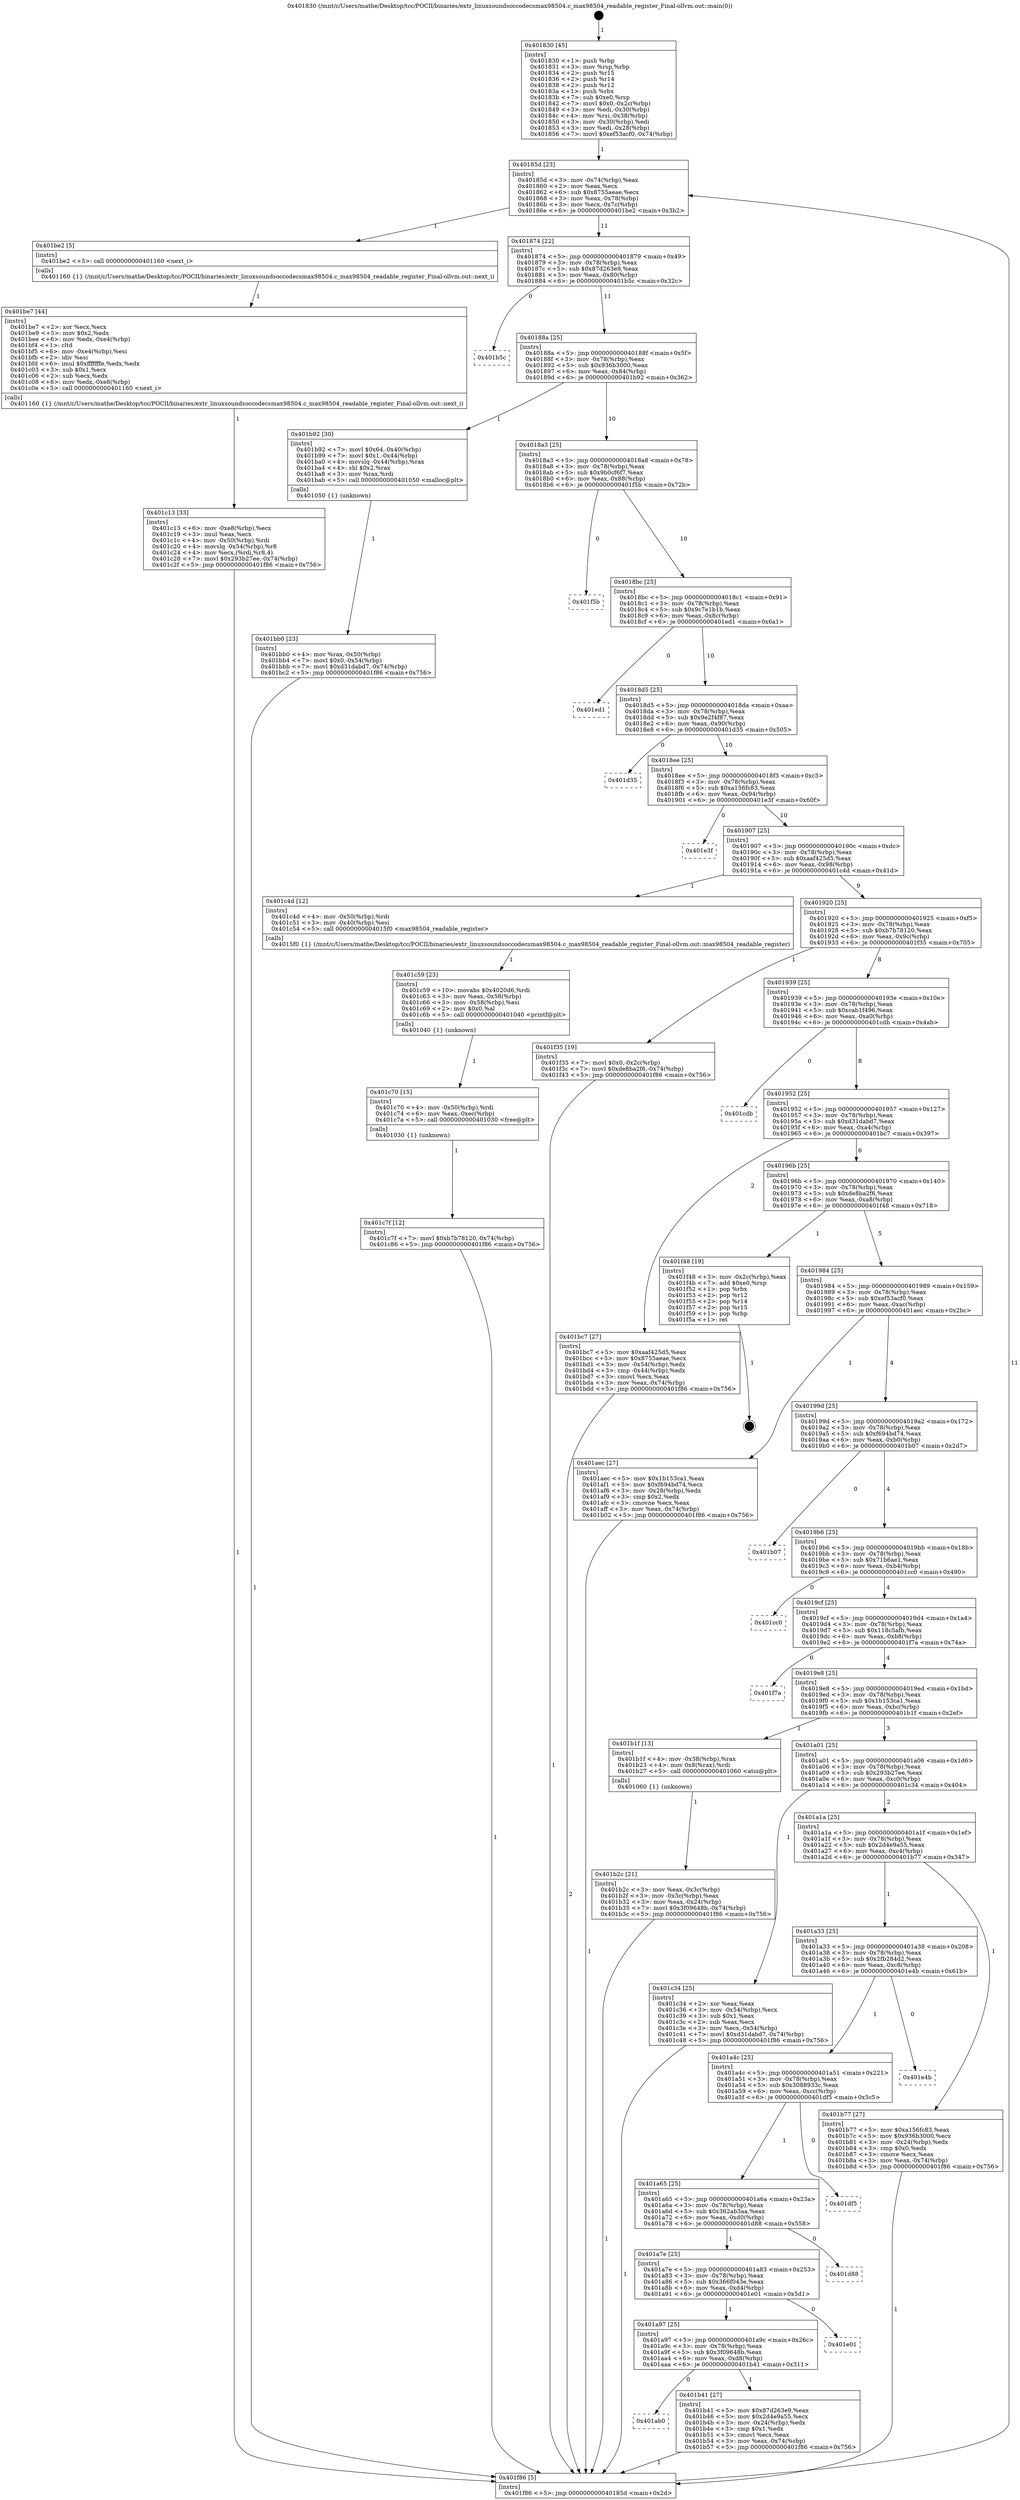 digraph "0x401830" {
  label = "0x401830 (/mnt/c/Users/mathe/Desktop/tcc/POCII/binaries/extr_linuxsoundsoccodecsmax98504.c_max98504_readable_register_Final-ollvm.out::main(0))"
  labelloc = "t"
  node[shape=record]

  Entry [label="",width=0.3,height=0.3,shape=circle,fillcolor=black,style=filled]
  "0x40185d" [label="{
     0x40185d [23]\l
     | [instrs]\l
     &nbsp;&nbsp;0x40185d \<+3\>: mov -0x74(%rbp),%eax\l
     &nbsp;&nbsp;0x401860 \<+2\>: mov %eax,%ecx\l
     &nbsp;&nbsp;0x401862 \<+6\>: sub $0x8755aeae,%ecx\l
     &nbsp;&nbsp;0x401868 \<+3\>: mov %eax,-0x78(%rbp)\l
     &nbsp;&nbsp;0x40186b \<+3\>: mov %ecx,-0x7c(%rbp)\l
     &nbsp;&nbsp;0x40186e \<+6\>: je 0000000000401be2 \<main+0x3b2\>\l
  }"]
  "0x401be2" [label="{
     0x401be2 [5]\l
     | [instrs]\l
     &nbsp;&nbsp;0x401be2 \<+5\>: call 0000000000401160 \<next_i\>\l
     | [calls]\l
     &nbsp;&nbsp;0x401160 \{1\} (/mnt/c/Users/mathe/Desktop/tcc/POCII/binaries/extr_linuxsoundsoccodecsmax98504.c_max98504_readable_register_Final-ollvm.out::next_i)\l
  }"]
  "0x401874" [label="{
     0x401874 [22]\l
     | [instrs]\l
     &nbsp;&nbsp;0x401874 \<+5\>: jmp 0000000000401879 \<main+0x49\>\l
     &nbsp;&nbsp;0x401879 \<+3\>: mov -0x78(%rbp),%eax\l
     &nbsp;&nbsp;0x40187c \<+5\>: sub $0x87d263e9,%eax\l
     &nbsp;&nbsp;0x401881 \<+3\>: mov %eax,-0x80(%rbp)\l
     &nbsp;&nbsp;0x401884 \<+6\>: je 0000000000401b5c \<main+0x32c\>\l
  }"]
  Exit [label="",width=0.3,height=0.3,shape=circle,fillcolor=black,style=filled,peripheries=2]
  "0x401b5c" [label="{
     0x401b5c\l
  }", style=dashed]
  "0x40188a" [label="{
     0x40188a [25]\l
     | [instrs]\l
     &nbsp;&nbsp;0x40188a \<+5\>: jmp 000000000040188f \<main+0x5f\>\l
     &nbsp;&nbsp;0x40188f \<+3\>: mov -0x78(%rbp),%eax\l
     &nbsp;&nbsp;0x401892 \<+5\>: sub $0x936b3000,%eax\l
     &nbsp;&nbsp;0x401897 \<+6\>: mov %eax,-0x84(%rbp)\l
     &nbsp;&nbsp;0x40189d \<+6\>: je 0000000000401b92 \<main+0x362\>\l
  }"]
  "0x401c7f" [label="{
     0x401c7f [12]\l
     | [instrs]\l
     &nbsp;&nbsp;0x401c7f \<+7\>: movl $0xb7b78120,-0x74(%rbp)\l
     &nbsp;&nbsp;0x401c86 \<+5\>: jmp 0000000000401f86 \<main+0x756\>\l
  }"]
  "0x401b92" [label="{
     0x401b92 [30]\l
     | [instrs]\l
     &nbsp;&nbsp;0x401b92 \<+7\>: movl $0x64,-0x40(%rbp)\l
     &nbsp;&nbsp;0x401b99 \<+7\>: movl $0x1,-0x44(%rbp)\l
     &nbsp;&nbsp;0x401ba0 \<+4\>: movslq -0x44(%rbp),%rax\l
     &nbsp;&nbsp;0x401ba4 \<+4\>: shl $0x2,%rax\l
     &nbsp;&nbsp;0x401ba8 \<+3\>: mov %rax,%rdi\l
     &nbsp;&nbsp;0x401bab \<+5\>: call 0000000000401050 \<malloc@plt\>\l
     | [calls]\l
     &nbsp;&nbsp;0x401050 \{1\} (unknown)\l
  }"]
  "0x4018a3" [label="{
     0x4018a3 [25]\l
     | [instrs]\l
     &nbsp;&nbsp;0x4018a3 \<+5\>: jmp 00000000004018a8 \<main+0x78\>\l
     &nbsp;&nbsp;0x4018a8 \<+3\>: mov -0x78(%rbp),%eax\l
     &nbsp;&nbsp;0x4018ab \<+5\>: sub $0x9b0cf6f7,%eax\l
     &nbsp;&nbsp;0x4018b0 \<+6\>: mov %eax,-0x88(%rbp)\l
     &nbsp;&nbsp;0x4018b6 \<+6\>: je 0000000000401f5b \<main+0x72b\>\l
  }"]
  "0x401c70" [label="{
     0x401c70 [15]\l
     | [instrs]\l
     &nbsp;&nbsp;0x401c70 \<+4\>: mov -0x50(%rbp),%rdi\l
     &nbsp;&nbsp;0x401c74 \<+6\>: mov %eax,-0xec(%rbp)\l
     &nbsp;&nbsp;0x401c7a \<+5\>: call 0000000000401030 \<free@plt\>\l
     | [calls]\l
     &nbsp;&nbsp;0x401030 \{1\} (unknown)\l
  }"]
  "0x401f5b" [label="{
     0x401f5b\l
  }", style=dashed]
  "0x4018bc" [label="{
     0x4018bc [25]\l
     | [instrs]\l
     &nbsp;&nbsp;0x4018bc \<+5\>: jmp 00000000004018c1 \<main+0x91\>\l
     &nbsp;&nbsp;0x4018c1 \<+3\>: mov -0x78(%rbp),%eax\l
     &nbsp;&nbsp;0x4018c4 \<+5\>: sub $0x9c7e1b1b,%eax\l
     &nbsp;&nbsp;0x4018c9 \<+6\>: mov %eax,-0x8c(%rbp)\l
     &nbsp;&nbsp;0x4018cf \<+6\>: je 0000000000401ed1 \<main+0x6a1\>\l
  }"]
  "0x401c59" [label="{
     0x401c59 [23]\l
     | [instrs]\l
     &nbsp;&nbsp;0x401c59 \<+10\>: movabs $0x4020d6,%rdi\l
     &nbsp;&nbsp;0x401c63 \<+3\>: mov %eax,-0x58(%rbp)\l
     &nbsp;&nbsp;0x401c66 \<+3\>: mov -0x58(%rbp),%esi\l
     &nbsp;&nbsp;0x401c69 \<+2\>: mov $0x0,%al\l
     &nbsp;&nbsp;0x401c6b \<+5\>: call 0000000000401040 \<printf@plt\>\l
     | [calls]\l
     &nbsp;&nbsp;0x401040 \{1\} (unknown)\l
  }"]
  "0x401ed1" [label="{
     0x401ed1\l
  }", style=dashed]
  "0x4018d5" [label="{
     0x4018d5 [25]\l
     | [instrs]\l
     &nbsp;&nbsp;0x4018d5 \<+5\>: jmp 00000000004018da \<main+0xaa\>\l
     &nbsp;&nbsp;0x4018da \<+3\>: mov -0x78(%rbp),%eax\l
     &nbsp;&nbsp;0x4018dd \<+5\>: sub $0x9e2f4f87,%eax\l
     &nbsp;&nbsp;0x4018e2 \<+6\>: mov %eax,-0x90(%rbp)\l
     &nbsp;&nbsp;0x4018e8 \<+6\>: je 0000000000401d35 \<main+0x505\>\l
  }"]
  "0x401c13" [label="{
     0x401c13 [33]\l
     | [instrs]\l
     &nbsp;&nbsp;0x401c13 \<+6\>: mov -0xe8(%rbp),%ecx\l
     &nbsp;&nbsp;0x401c19 \<+3\>: imul %eax,%ecx\l
     &nbsp;&nbsp;0x401c1c \<+4\>: mov -0x50(%rbp),%rdi\l
     &nbsp;&nbsp;0x401c20 \<+4\>: movslq -0x54(%rbp),%r8\l
     &nbsp;&nbsp;0x401c24 \<+4\>: mov %ecx,(%rdi,%r8,4)\l
     &nbsp;&nbsp;0x401c28 \<+7\>: movl $0x293b27ee,-0x74(%rbp)\l
     &nbsp;&nbsp;0x401c2f \<+5\>: jmp 0000000000401f86 \<main+0x756\>\l
  }"]
  "0x401d35" [label="{
     0x401d35\l
  }", style=dashed]
  "0x4018ee" [label="{
     0x4018ee [25]\l
     | [instrs]\l
     &nbsp;&nbsp;0x4018ee \<+5\>: jmp 00000000004018f3 \<main+0xc3\>\l
     &nbsp;&nbsp;0x4018f3 \<+3\>: mov -0x78(%rbp),%eax\l
     &nbsp;&nbsp;0x4018f6 \<+5\>: sub $0xa156fc83,%eax\l
     &nbsp;&nbsp;0x4018fb \<+6\>: mov %eax,-0x94(%rbp)\l
     &nbsp;&nbsp;0x401901 \<+6\>: je 0000000000401e3f \<main+0x60f\>\l
  }"]
  "0x401be7" [label="{
     0x401be7 [44]\l
     | [instrs]\l
     &nbsp;&nbsp;0x401be7 \<+2\>: xor %ecx,%ecx\l
     &nbsp;&nbsp;0x401be9 \<+5\>: mov $0x2,%edx\l
     &nbsp;&nbsp;0x401bee \<+6\>: mov %edx,-0xe4(%rbp)\l
     &nbsp;&nbsp;0x401bf4 \<+1\>: cltd\l
     &nbsp;&nbsp;0x401bf5 \<+6\>: mov -0xe4(%rbp),%esi\l
     &nbsp;&nbsp;0x401bfb \<+2\>: idiv %esi\l
     &nbsp;&nbsp;0x401bfd \<+6\>: imul $0xfffffffe,%edx,%edx\l
     &nbsp;&nbsp;0x401c03 \<+3\>: sub $0x1,%ecx\l
     &nbsp;&nbsp;0x401c06 \<+2\>: sub %ecx,%edx\l
     &nbsp;&nbsp;0x401c08 \<+6\>: mov %edx,-0xe8(%rbp)\l
     &nbsp;&nbsp;0x401c0e \<+5\>: call 0000000000401160 \<next_i\>\l
     | [calls]\l
     &nbsp;&nbsp;0x401160 \{1\} (/mnt/c/Users/mathe/Desktop/tcc/POCII/binaries/extr_linuxsoundsoccodecsmax98504.c_max98504_readable_register_Final-ollvm.out::next_i)\l
  }"]
  "0x401e3f" [label="{
     0x401e3f\l
  }", style=dashed]
  "0x401907" [label="{
     0x401907 [25]\l
     | [instrs]\l
     &nbsp;&nbsp;0x401907 \<+5\>: jmp 000000000040190c \<main+0xdc\>\l
     &nbsp;&nbsp;0x40190c \<+3\>: mov -0x78(%rbp),%eax\l
     &nbsp;&nbsp;0x40190f \<+5\>: sub $0xaaf425d5,%eax\l
     &nbsp;&nbsp;0x401914 \<+6\>: mov %eax,-0x98(%rbp)\l
     &nbsp;&nbsp;0x40191a \<+6\>: je 0000000000401c4d \<main+0x41d\>\l
  }"]
  "0x401bb0" [label="{
     0x401bb0 [23]\l
     | [instrs]\l
     &nbsp;&nbsp;0x401bb0 \<+4\>: mov %rax,-0x50(%rbp)\l
     &nbsp;&nbsp;0x401bb4 \<+7\>: movl $0x0,-0x54(%rbp)\l
     &nbsp;&nbsp;0x401bbb \<+7\>: movl $0xd31dabd7,-0x74(%rbp)\l
     &nbsp;&nbsp;0x401bc2 \<+5\>: jmp 0000000000401f86 \<main+0x756\>\l
  }"]
  "0x401c4d" [label="{
     0x401c4d [12]\l
     | [instrs]\l
     &nbsp;&nbsp;0x401c4d \<+4\>: mov -0x50(%rbp),%rdi\l
     &nbsp;&nbsp;0x401c51 \<+3\>: mov -0x40(%rbp),%esi\l
     &nbsp;&nbsp;0x401c54 \<+5\>: call 00000000004015f0 \<max98504_readable_register\>\l
     | [calls]\l
     &nbsp;&nbsp;0x4015f0 \{1\} (/mnt/c/Users/mathe/Desktop/tcc/POCII/binaries/extr_linuxsoundsoccodecsmax98504.c_max98504_readable_register_Final-ollvm.out::max98504_readable_register)\l
  }"]
  "0x401920" [label="{
     0x401920 [25]\l
     | [instrs]\l
     &nbsp;&nbsp;0x401920 \<+5\>: jmp 0000000000401925 \<main+0xf5\>\l
     &nbsp;&nbsp;0x401925 \<+3\>: mov -0x78(%rbp),%eax\l
     &nbsp;&nbsp;0x401928 \<+5\>: sub $0xb7b78120,%eax\l
     &nbsp;&nbsp;0x40192d \<+6\>: mov %eax,-0x9c(%rbp)\l
     &nbsp;&nbsp;0x401933 \<+6\>: je 0000000000401f35 \<main+0x705\>\l
  }"]
  "0x401ab0" [label="{
     0x401ab0\l
  }", style=dashed]
  "0x401f35" [label="{
     0x401f35 [19]\l
     | [instrs]\l
     &nbsp;&nbsp;0x401f35 \<+7\>: movl $0x0,-0x2c(%rbp)\l
     &nbsp;&nbsp;0x401f3c \<+7\>: movl $0xde8ba2f6,-0x74(%rbp)\l
     &nbsp;&nbsp;0x401f43 \<+5\>: jmp 0000000000401f86 \<main+0x756\>\l
  }"]
  "0x401939" [label="{
     0x401939 [25]\l
     | [instrs]\l
     &nbsp;&nbsp;0x401939 \<+5\>: jmp 000000000040193e \<main+0x10e\>\l
     &nbsp;&nbsp;0x40193e \<+3\>: mov -0x78(%rbp),%eax\l
     &nbsp;&nbsp;0x401941 \<+5\>: sub $0xcab1f496,%eax\l
     &nbsp;&nbsp;0x401946 \<+6\>: mov %eax,-0xa0(%rbp)\l
     &nbsp;&nbsp;0x40194c \<+6\>: je 0000000000401cdb \<main+0x4ab\>\l
  }"]
  "0x401b41" [label="{
     0x401b41 [27]\l
     | [instrs]\l
     &nbsp;&nbsp;0x401b41 \<+5\>: mov $0x87d263e9,%eax\l
     &nbsp;&nbsp;0x401b46 \<+5\>: mov $0x2d4e9a55,%ecx\l
     &nbsp;&nbsp;0x401b4b \<+3\>: mov -0x24(%rbp),%edx\l
     &nbsp;&nbsp;0x401b4e \<+3\>: cmp $0x1,%edx\l
     &nbsp;&nbsp;0x401b51 \<+3\>: cmovl %ecx,%eax\l
     &nbsp;&nbsp;0x401b54 \<+3\>: mov %eax,-0x74(%rbp)\l
     &nbsp;&nbsp;0x401b57 \<+5\>: jmp 0000000000401f86 \<main+0x756\>\l
  }"]
  "0x401cdb" [label="{
     0x401cdb\l
  }", style=dashed]
  "0x401952" [label="{
     0x401952 [25]\l
     | [instrs]\l
     &nbsp;&nbsp;0x401952 \<+5\>: jmp 0000000000401957 \<main+0x127\>\l
     &nbsp;&nbsp;0x401957 \<+3\>: mov -0x78(%rbp),%eax\l
     &nbsp;&nbsp;0x40195a \<+5\>: sub $0xd31dabd7,%eax\l
     &nbsp;&nbsp;0x40195f \<+6\>: mov %eax,-0xa4(%rbp)\l
     &nbsp;&nbsp;0x401965 \<+6\>: je 0000000000401bc7 \<main+0x397\>\l
  }"]
  "0x401a97" [label="{
     0x401a97 [25]\l
     | [instrs]\l
     &nbsp;&nbsp;0x401a97 \<+5\>: jmp 0000000000401a9c \<main+0x26c\>\l
     &nbsp;&nbsp;0x401a9c \<+3\>: mov -0x78(%rbp),%eax\l
     &nbsp;&nbsp;0x401a9f \<+5\>: sub $0x3f09648b,%eax\l
     &nbsp;&nbsp;0x401aa4 \<+6\>: mov %eax,-0xd8(%rbp)\l
     &nbsp;&nbsp;0x401aaa \<+6\>: je 0000000000401b41 \<main+0x311\>\l
  }"]
  "0x401bc7" [label="{
     0x401bc7 [27]\l
     | [instrs]\l
     &nbsp;&nbsp;0x401bc7 \<+5\>: mov $0xaaf425d5,%eax\l
     &nbsp;&nbsp;0x401bcc \<+5\>: mov $0x8755aeae,%ecx\l
     &nbsp;&nbsp;0x401bd1 \<+3\>: mov -0x54(%rbp),%edx\l
     &nbsp;&nbsp;0x401bd4 \<+3\>: cmp -0x44(%rbp),%edx\l
     &nbsp;&nbsp;0x401bd7 \<+3\>: cmovl %ecx,%eax\l
     &nbsp;&nbsp;0x401bda \<+3\>: mov %eax,-0x74(%rbp)\l
     &nbsp;&nbsp;0x401bdd \<+5\>: jmp 0000000000401f86 \<main+0x756\>\l
  }"]
  "0x40196b" [label="{
     0x40196b [25]\l
     | [instrs]\l
     &nbsp;&nbsp;0x40196b \<+5\>: jmp 0000000000401970 \<main+0x140\>\l
     &nbsp;&nbsp;0x401970 \<+3\>: mov -0x78(%rbp),%eax\l
     &nbsp;&nbsp;0x401973 \<+5\>: sub $0xde8ba2f6,%eax\l
     &nbsp;&nbsp;0x401978 \<+6\>: mov %eax,-0xa8(%rbp)\l
     &nbsp;&nbsp;0x40197e \<+6\>: je 0000000000401f48 \<main+0x718\>\l
  }"]
  "0x401e01" [label="{
     0x401e01\l
  }", style=dashed]
  "0x401f48" [label="{
     0x401f48 [19]\l
     | [instrs]\l
     &nbsp;&nbsp;0x401f48 \<+3\>: mov -0x2c(%rbp),%eax\l
     &nbsp;&nbsp;0x401f4b \<+7\>: add $0xe0,%rsp\l
     &nbsp;&nbsp;0x401f52 \<+1\>: pop %rbx\l
     &nbsp;&nbsp;0x401f53 \<+2\>: pop %r12\l
     &nbsp;&nbsp;0x401f55 \<+2\>: pop %r14\l
     &nbsp;&nbsp;0x401f57 \<+2\>: pop %r15\l
     &nbsp;&nbsp;0x401f59 \<+1\>: pop %rbp\l
     &nbsp;&nbsp;0x401f5a \<+1\>: ret\l
  }"]
  "0x401984" [label="{
     0x401984 [25]\l
     | [instrs]\l
     &nbsp;&nbsp;0x401984 \<+5\>: jmp 0000000000401989 \<main+0x159\>\l
     &nbsp;&nbsp;0x401989 \<+3\>: mov -0x78(%rbp),%eax\l
     &nbsp;&nbsp;0x40198c \<+5\>: sub $0xef53acf0,%eax\l
     &nbsp;&nbsp;0x401991 \<+6\>: mov %eax,-0xac(%rbp)\l
     &nbsp;&nbsp;0x401997 \<+6\>: je 0000000000401aec \<main+0x2bc\>\l
  }"]
  "0x401a7e" [label="{
     0x401a7e [25]\l
     | [instrs]\l
     &nbsp;&nbsp;0x401a7e \<+5\>: jmp 0000000000401a83 \<main+0x253\>\l
     &nbsp;&nbsp;0x401a83 \<+3\>: mov -0x78(%rbp),%eax\l
     &nbsp;&nbsp;0x401a86 \<+5\>: sub $0x366f043e,%eax\l
     &nbsp;&nbsp;0x401a8b \<+6\>: mov %eax,-0xd4(%rbp)\l
     &nbsp;&nbsp;0x401a91 \<+6\>: je 0000000000401e01 \<main+0x5d1\>\l
  }"]
  "0x401aec" [label="{
     0x401aec [27]\l
     | [instrs]\l
     &nbsp;&nbsp;0x401aec \<+5\>: mov $0x1b153ca1,%eax\l
     &nbsp;&nbsp;0x401af1 \<+5\>: mov $0xf694bd74,%ecx\l
     &nbsp;&nbsp;0x401af6 \<+3\>: mov -0x28(%rbp),%edx\l
     &nbsp;&nbsp;0x401af9 \<+3\>: cmp $0x2,%edx\l
     &nbsp;&nbsp;0x401afc \<+3\>: cmovne %ecx,%eax\l
     &nbsp;&nbsp;0x401aff \<+3\>: mov %eax,-0x74(%rbp)\l
     &nbsp;&nbsp;0x401b02 \<+5\>: jmp 0000000000401f86 \<main+0x756\>\l
  }"]
  "0x40199d" [label="{
     0x40199d [25]\l
     | [instrs]\l
     &nbsp;&nbsp;0x40199d \<+5\>: jmp 00000000004019a2 \<main+0x172\>\l
     &nbsp;&nbsp;0x4019a2 \<+3\>: mov -0x78(%rbp),%eax\l
     &nbsp;&nbsp;0x4019a5 \<+5\>: sub $0xf694bd74,%eax\l
     &nbsp;&nbsp;0x4019aa \<+6\>: mov %eax,-0xb0(%rbp)\l
     &nbsp;&nbsp;0x4019b0 \<+6\>: je 0000000000401b07 \<main+0x2d7\>\l
  }"]
  "0x401f86" [label="{
     0x401f86 [5]\l
     | [instrs]\l
     &nbsp;&nbsp;0x401f86 \<+5\>: jmp 000000000040185d \<main+0x2d\>\l
  }"]
  "0x401830" [label="{
     0x401830 [45]\l
     | [instrs]\l
     &nbsp;&nbsp;0x401830 \<+1\>: push %rbp\l
     &nbsp;&nbsp;0x401831 \<+3\>: mov %rsp,%rbp\l
     &nbsp;&nbsp;0x401834 \<+2\>: push %r15\l
     &nbsp;&nbsp;0x401836 \<+2\>: push %r14\l
     &nbsp;&nbsp;0x401838 \<+2\>: push %r12\l
     &nbsp;&nbsp;0x40183a \<+1\>: push %rbx\l
     &nbsp;&nbsp;0x40183b \<+7\>: sub $0xe0,%rsp\l
     &nbsp;&nbsp;0x401842 \<+7\>: movl $0x0,-0x2c(%rbp)\l
     &nbsp;&nbsp;0x401849 \<+3\>: mov %edi,-0x30(%rbp)\l
     &nbsp;&nbsp;0x40184c \<+4\>: mov %rsi,-0x38(%rbp)\l
     &nbsp;&nbsp;0x401850 \<+3\>: mov -0x30(%rbp),%edi\l
     &nbsp;&nbsp;0x401853 \<+3\>: mov %edi,-0x28(%rbp)\l
     &nbsp;&nbsp;0x401856 \<+7\>: movl $0xef53acf0,-0x74(%rbp)\l
  }"]
  "0x401d88" [label="{
     0x401d88\l
  }", style=dashed]
  "0x401b07" [label="{
     0x401b07\l
  }", style=dashed]
  "0x4019b6" [label="{
     0x4019b6 [25]\l
     | [instrs]\l
     &nbsp;&nbsp;0x4019b6 \<+5\>: jmp 00000000004019bb \<main+0x18b\>\l
     &nbsp;&nbsp;0x4019bb \<+3\>: mov -0x78(%rbp),%eax\l
     &nbsp;&nbsp;0x4019be \<+5\>: sub $0x71b6ae1,%eax\l
     &nbsp;&nbsp;0x4019c3 \<+6\>: mov %eax,-0xb4(%rbp)\l
     &nbsp;&nbsp;0x4019c9 \<+6\>: je 0000000000401cc0 \<main+0x490\>\l
  }"]
  "0x401a65" [label="{
     0x401a65 [25]\l
     | [instrs]\l
     &nbsp;&nbsp;0x401a65 \<+5\>: jmp 0000000000401a6a \<main+0x23a\>\l
     &nbsp;&nbsp;0x401a6a \<+3\>: mov -0x78(%rbp),%eax\l
     &nbsp;&nbsp;0x401a6d \<+5\>: sub $0x362ab3aa,%eax\l
     &nbsp;&nbsp;0x401a72 \<+6\>: mov %eax,-0xd0(%rbp)\l
     &nbsp;&nbsp;0x401a78 \<+6\>: je 0000000000401d88 \<main+0x558\>\l
  }"]
  "0x401cc0" [label="{
     0x401cc0\l
  }", style=dashed]
  "0x4019cf" [label="{
     0x4019cf [25]\l
     | [instrs]\l
     &nbsp;&nbsp;0x4019cf \<+5\>: jmp 00000000004019d4 \<main+0x1a4\>\l
     &nbsp;&nbsp;0x4019d4 \<+3\>: mov -0x78(%rbp),%eax\l
     &nbsp;&nbsp;0x4019d7 \<+5\>: sub $0x118c5afb,%eax\l
     &nbsp;&nbsp;0x4019dc \<+6\>: mov %eax,-0xb8(%rbp)\l
     &nbsp;&nbsp;0x4019e2 \<+6\>: je 0000000000401f7a \<main+0x74a\>\l
  }"]
  "0x401df5" [label="{
     0x401df5\l
  }", style=dashed]
  "0x401f7a" [label="{
     0x401f7a\l
  }", style=dashed]
  "0x4019e8" [label="{
     0x4019e8 [25]\l
     | [instrs]\l
     &nbsp;&nbsp;0x4019e8 \<+5\>: jmp 00000000004019ed \<main+0x1bd\>\l
     &nbsp;&nbsp;0x4019ed \<+3\>: mov -0x78(%rbp),%eax\l
     &nbsp;&nbsp;0x4019f0 \<+5\>: sub $0x1b153ca1,%eax\l
     &nbsp;&nbsp;0x4019f5 \<+6\>: mov %eax,-0xbc(%rbp)\l
     &nbsp;&nbsp;0x4019fb \<+6\>: je 0000000000401b1f \<main+0x2ef\>\l
  }"]
  "0x401a4c" [label="{
     0x401a4c [25]\l
     | [instrs]\l
     &nbsp;&nbsp;0x401a4c \<+5\>: jmp 0000000000401a51 \<main+0x221\>\l
     &nbsp;&nbsp;0x401a51 \<+3\>: mov -0x78(%rbp),%eax\l
     &nbsp;&nbsp;0x401a54 \<+5\>: sub $0x3088933c,%eax\l
     &nbsp;&nbsp;0x401a59 \<+6\>: mov %eax,-0xcc(%rbp)\l
     &nbsp;&nbsp;0x401a5f \<+6\>: je 0000000000401df5 \<main+0x5c5\>\l
  }"]
  "0x401b1f" [label="{
     0x401b1f [13]\l
     | [instrs]\l
     &nbsp;&nbsp;0x401b1f \<+4\>: mov -0x38(%rbp),%rax\l
     &nbsp;&nbsp;0x401b23 \<+4\>: mov 0x8(%rax),%rdi\l
     &nbsp;&nbsp;0x401b27 \<+5\>: call 0000000000401060 \<atoi@plt\>\l
     | [calls]\l
     &nbsp;&nbsp;0x401060 \{1\} (unknown)\l
  }"]
  "0x401a01" [label="{
     0x401a01 [25]\l
     | [instrs]\l
     &nbsp;&nbsp;0x401a01 \<+5\>: jmp 0000000000401a06 \<main+0x1d6\>\l
     &nbsp;&nbsp;0x401a06 \<+3\>: mov -0x78(%rbp),%eax\l
     &nbsp;&nbsp;0x401a09 \<+5\>: sub $0x293b27ee,%eax\l
     &nbsp;&nbsp;0x401a0e \<+6\>: mov %eax,-0xc0(%rbp)\l
     &nbsp;&nbsp;0x401a14 \<+6\>: je 0000000000401c34 \<main+0x404\>\l
  }"]
  "0x401b2c" [label="{
     0x401b2c [21]\l
     | [instrs]\l
     &nbsp;&nbsp;0x401b2c \<+3\>: mov %eax,-0x3c(%rbp)\l
     &nbsp;&nbsp;0x401b2f \<+3\>: mov -0x3c(%rbp),%eax\l
     &nbsp;&nbsp;0x401b32 \<+3\>: mov %eax,-0x24(%rbp)\l
     &nbsp;&nbsp;0x401b35 \<+7\>: movl $0x3f09648b,-0x74(%rbp)\l
     &nbsp;&nbsp;0x401b3c \<+5\>: jmp 0000000000401f86 \<main+0x756\>\l
  }"]
  "0x401e4b" [label="{
     0x401e4b\l
  }", style=dashed]
  "0x401c34" [label="{
     0x401c34 [25]\l
     | [instrs]\l
     &nbsp;&nbsp;0x401c34 \<+2\>: xor %eax,%eax\l
     &nbsp;&nbsp;0x401c36 \<+3\>: mov -0x54(%rbp),%ecx\l
     &nbsp;&nbsp;0x401c39 \<+3\>: sub $0x1,%eax\l
     &nbsp;&nbsp;0x401c3c \<+2\>: sub %eax,%ecx\l
     &nbsp;&nbsp;0x401c3e \<+3\>: mov %ecx,-0x54(%rbp)\l
     &nbsp;&nbsp;0x401c41 \<+7\>: movl $0xd31dabd7,-0x74(%rbp)\l
     &nbsp;&nbsp;0x401c48 \<+5\>: jmp 0000000000401f86 \<main+0x756\>\l
  }"]
  "0x401a1a" [label="{
     0x401a1a [25]\l
     | [instrs]\l
     &nbsp;&nbsp;0x401a1a \<+5\>: jmp 0000000000401a1f \<main+0x1ef\>\l
     &nbsp;&nbsp;0x401a1f \<+3\>: mov -0x78(%rbp),%eax\l
     &nbsp;&nbsp;0x401a22 \<+5\>: sub $0x2d4e9a55,%eax\l
     &nbsp;&nbsp;0x401a27 \<+6\>: mov %eax,-0xc4(%rbp)\l
     &nbsp;&nbsp;0x401a2d \<+6\>: je 0000000000401b77 \<main+0x347\>\l
  }"]
  "0x401a33" [label="{
     0x401a33 [25]\l
     | [instrs]\l
     &nbsp;&nbsp;0x401a33 \<+5\>: jmp 0000000000401a38 \<main+0x208\>\l
     &nbsp;&nbsp;0x401a38 \<+3\>: mov -0x78(%rbp),%eax\l
     &nbsp;&nbsp;0x401a3b \<+5\>: sub $0x2fb284d2,%eax\l
     &nbsp;&nbsp;0x401a40 \<+6\>: mov %eax,-0xc8(%rbp)\l
     &nbsp;&nbsp;0x401a46 \<+6\>: je 0000000000401e4b \<main+0x61b\>\l
  }"]
  "0x401b77" [label="{
     0x401b77 [27]\l
     | [instrs]\l
     &nbsp;&nbsp;0x401b77 \<+5\>: mov $0xa156fc83,%eax\l
     &nbsp;&nbsp;0x401b7c \<+5\>: mov $0x936b3000,%ecx\l
     &nbsp;&nbsp;0x401b81 \<+3\>: mov -0x24(%rbp),%edx\l
     &nbsp;&nbsp;0x401b84 \<+3\>: cmp $0x0,%edx\l
     &nbsp;&nbsp;0x401b87 \<+3\>: cmove %ecx,%eax\l
     &nbsp;&nbsp;0x401b8a \<+3\>: mov %eax,-0x74(%rbp)\l
     &nbsp;&nbsp;0x401b8d \<+5\>: jmp 0000000000401f86 \<main+0x756\>\l
  }"]
  Entry -> "0x401830" [label=" 1"]
  "0x40185d" -> "0x401be2" [label=" 1"]
  "0x40185d" -> "0x401874" [label=" 11"]
  "0x401f48" -> Exit [label=" 1"]
  "0x401874" -> "0x401b5c" [label=" 0"]
  "0x401874" -> "0x40188a" [label=" 11"]
  "0x401f35" -> "0x401f86" [label=" 1"]
  "0x40188a" -> "0x401b92" [label=" 1"]
  "0x40188a" -> "0x4018a3" [label=" 10"]
  "0x401c7f" -> "0x401f86" [label=" 1"]
  "0x4018a3" -> "0x401f5b" [label=" 0"]
  "0x4018a3" -> "0x4018bc" [label=" 10"]
  "0x401c70" -> "0x401c7f" [label=" 1"]
  "0x4018bc" -> "0x401ed1" [label=" 0"]
  "0x4018bc" -> "0x4018d5" [label=" 10"]
  "0x401c59" -> "0x401c70" [label=" 1"]
  "0x4018d5" -> "0x401d35" [label=" 0"]
  "0x4018d5" -> "0x4018ee" [label=" 10"]
  "0x401c4d" -> "0x401c59" [label=" 1"]
  "0x4018ee" -> "0x401e3f" [label=" 0"]
  "0x4018ee" -> "0x401907" [label=" 10"]
  "0x401c34" -> "0x401f86" [label=" 1"]
  "0x401907" -> "0x401c4d" [label=" 1"]
  "0x401907" -> "0x401920" [label=" 9"]
  "0x401c13" -> "0x401f86" [label=" 1"]
  "0x401920" -> "0x401f35" [label=" 1"]
  "0x401920" -> "0x401939" [label=" 8"]
  "0x401be7" -> "0x401c13" [label=" 1"]
  "0x401939" -> "0x401cdb" [label=" 0"]
  "0x401939" -> "0x401952" [label=" 8"]
  "0x401be2" -> "0x401be7" [label=" 1"]
  "0x401952" -> "0x401bc7" [label=" 2"]
  "0x401952" -> "0x40196b" [label=" 6"]
  "0x401bb0" -> "0x401f86" [label=" 1"]
  "0x40196b" -> "0x401f48" [label=" 1"]
  "0x40196b" -> "0x401984" [label=" 5"]
  "0x401b92" -> "0x401bb0" [label=" 1"]
  "0x401984" -> "0x401aec" [label=" 1"]
  "0x401984" -> "0x40199d" [label=" 4"]
  "0x401aec" -> "0x401f86" [label=" 1"]
  "0x401830" -> "0x40185d" [label=" 1"]
  "0x401f86" -> "0x40185d" [label=" 11"]
  "0x401b41" -> "0x401f86" [label=" 1"]
  "0x40199d" -> "0x401b07" [label=" 0"]
  "0x40199d" -> "0x4019b6" [label=" 4"]
  "0x401a97" -> "0x401ab0" [label=" 0"]
  "0x4019b6" -> "0x401cc0" [label=" 0"]
  "0x4019b6" -> "0x4019cf" [label=" 4"]
  "0x401bc7" -> "0x401f86" [label=" 2"]
  "0x4019cf" -> "0x401f7a" [label=" 0"]
  "0x4019cf" -> "0x4019e8" [label=" 4"]
  "0x401a7e" -> "0x401a97" [label=" 1"]
  "0x4019e8" -> "0x401b1f" [label=" 1"]
  "0x4019e8" -> "0x401a01" [label=" 3"]
  "0x401b1f" -> "0x401b2c" [label=" 1"]
  "0x401b2c" -> "0x401f86" [label=" 1"]
  "0x401b77" -> "0x401f86" [label=" 1"]
  "0x401a01" -> "0x401c34" [label=" 1"]
  "0x401a01" -> "0x401a1a" [label=" 2"]
  "0x401a65" -> "0x401a7e" [label=" 1"]
  "0x401a1a" -> "0x401b77" [label=" 1"]
  "0x401a1a" -> "0x401a33" [label=" 1"]
  "0x401a65" -> "0x401d88" [label=" 0"]
  "0x401a33" -> "0x401e4b" [label=" 0"]
  "0x401a33" -> "0x401a4c" [label=" 1"]
  "0x401a7e" -> "0x401e01" [label=" 0"]
  "0x401a4c" -> "0x401df5" [label=" 0"]
  "0x401a4c" -> "0x401a65" [label=" 1"]
  "0x401a97" -> "0x401b41" [label=" 1"]
}
